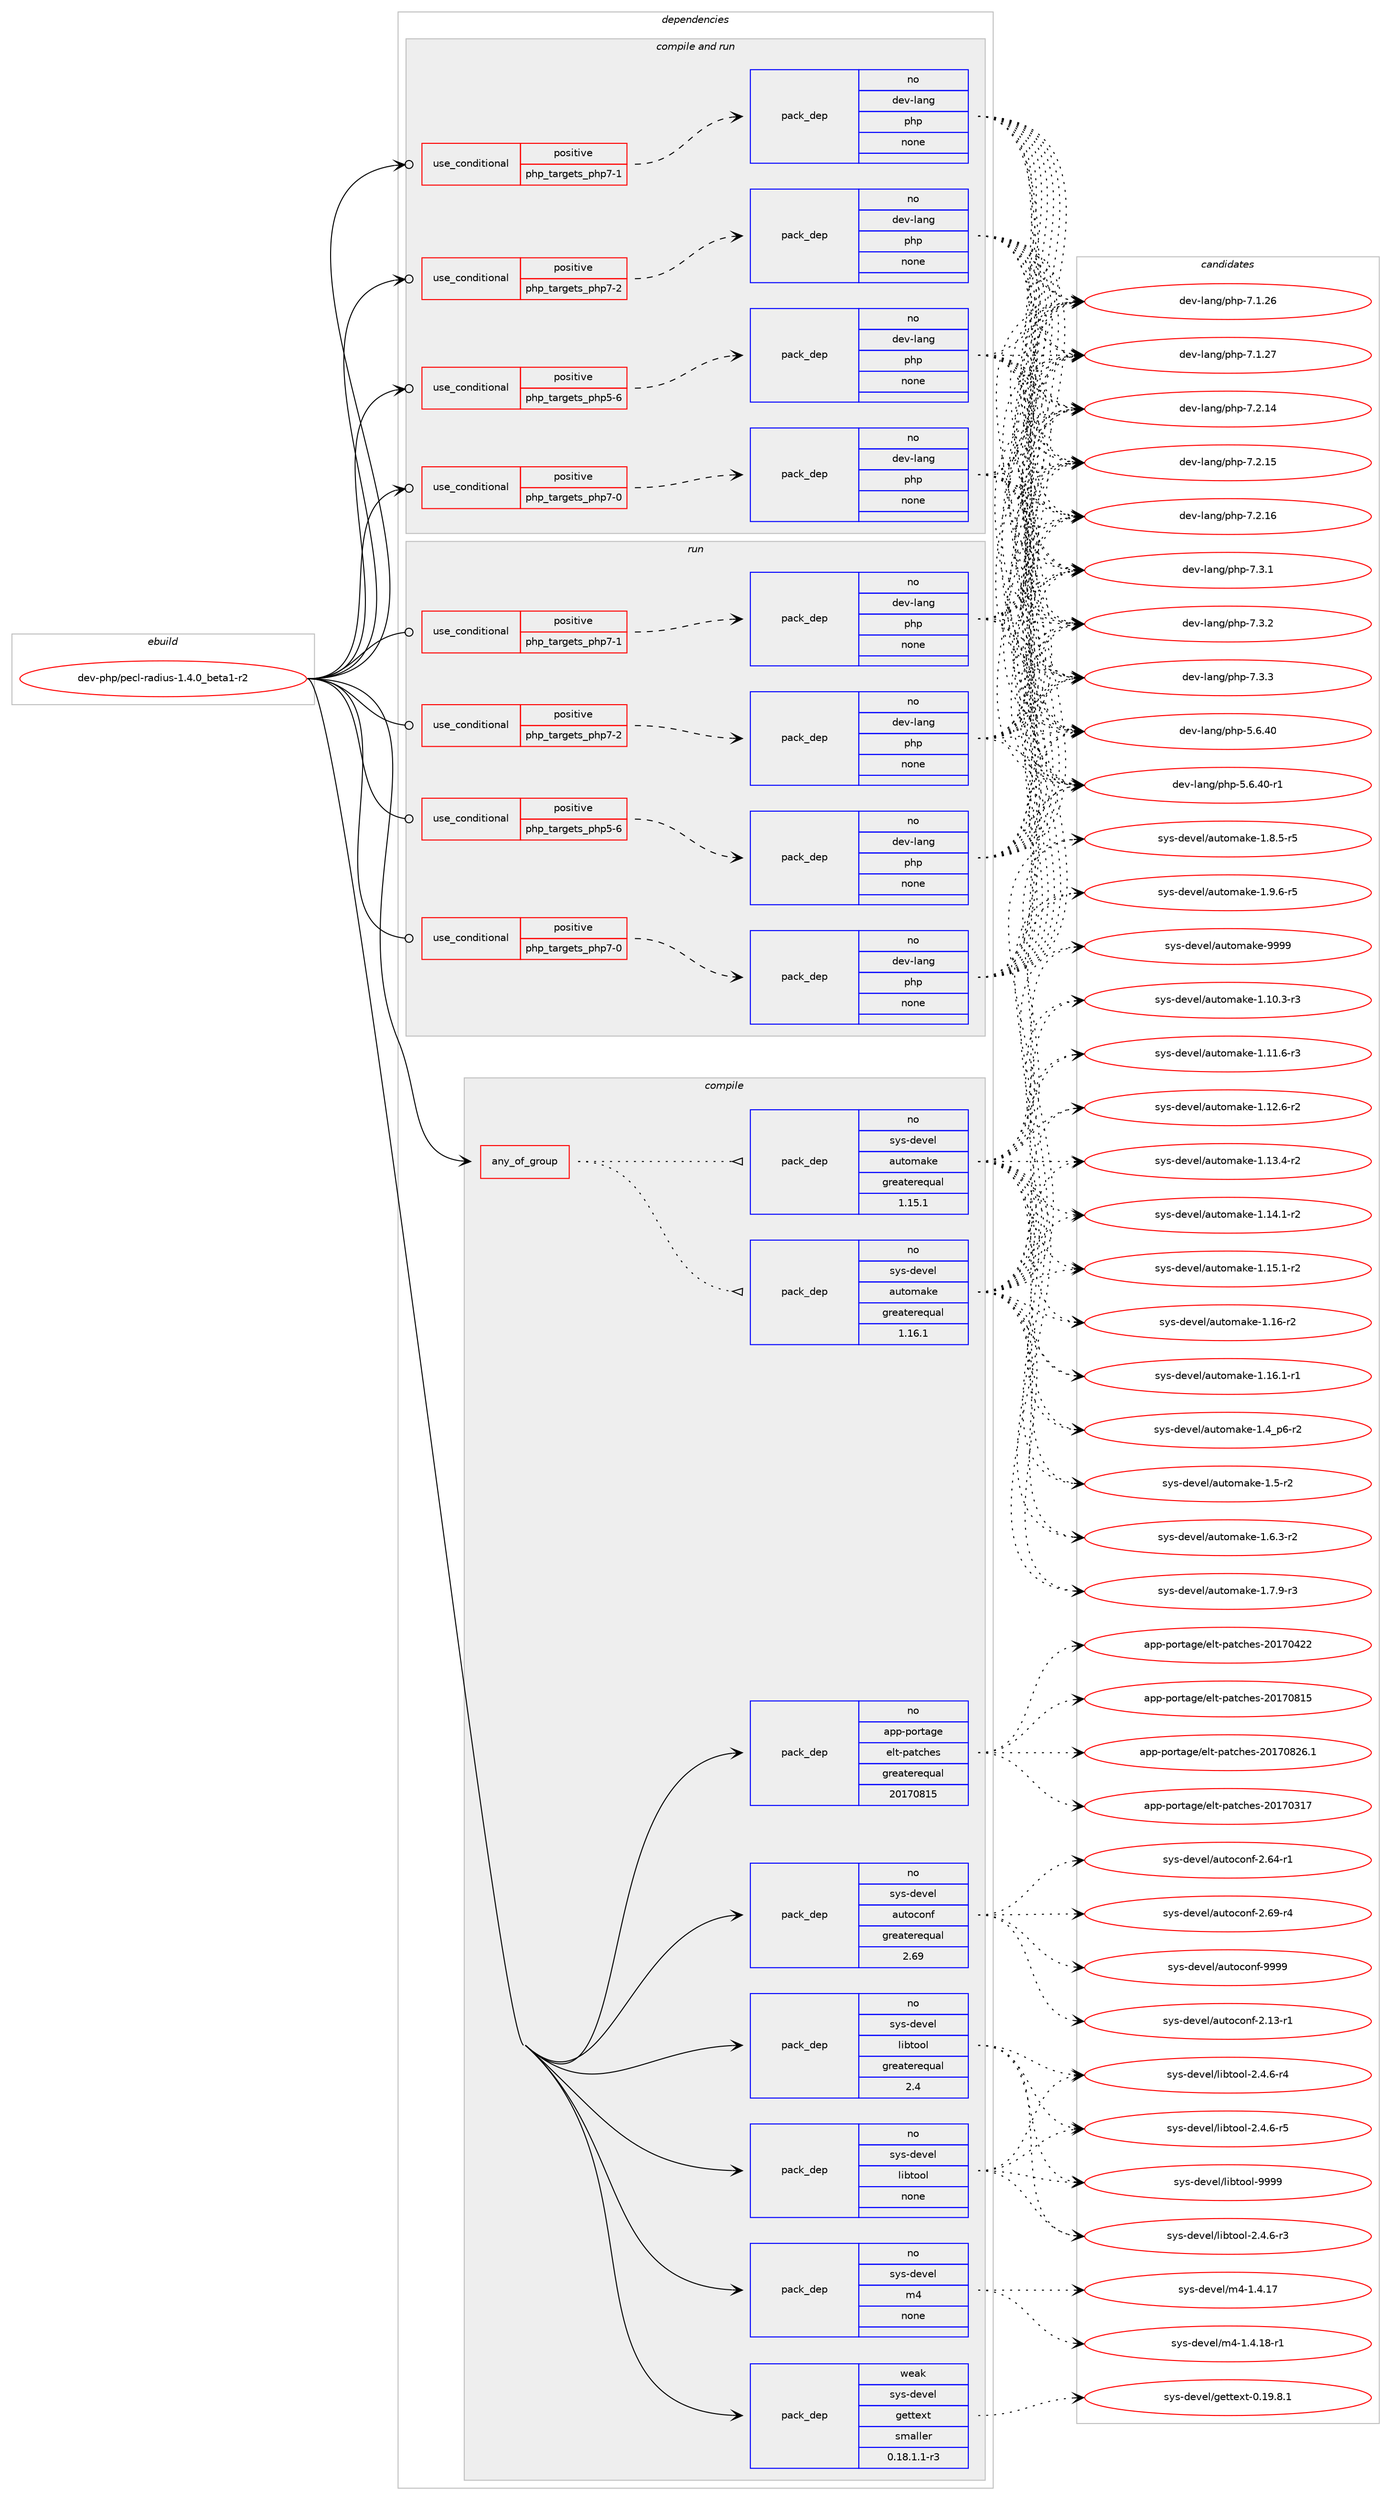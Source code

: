 digraph prolog {

# *************
# Graph options
# *************

newrank=true;
concentrate=true;
compound=true;
graph [rankdir=LR,fontname=Helvetica,fontsize=10,ranksep=1.5];#, ranksep=2.5, nodesep=0.2];
edge  [arrowhead=vee];
node  [fontname=Helvetica,fontsize=10];

# **********
# The ebuild
# **********

subgraph cluster_leftcol {
color=gray;
rank=same;
label=<<i>ebuild</i>>;
id [label="dev-php/pecl-radius-1.4.0_beta1-r2", color=red, width=4, href="../dev-php/pecl-radius-1.4.0_beta1-r2.svg"];
}

# ****************
# The dependencies
# ****************

subgraph cluster_midcol {
color=gray;
label=<<i>dependencies</i>>;
subgraph cluster_compile {
fillcolor="#eeeeee";
style=filled;
label=<<i>compile</i>>;
subgraph any22604 {
dependency1394961 [label=<<TABLE BORDER="0" CELLBORDER="1" CELLSPACING="0" CELLPADDING="4"><TR><TD CELLPADDING="10">any_of_group</TD></TR></TABLE>>, shape=none, color=red];subgraph pack1001973 {
dependency1394962 [label=<<TABLE BORDER="0" CELLBORDER="1" CELLSPACING="0" CELLPADDING="4" WIDTH="220"><TR><TD ROWSPAN="6" CELLPADDING="30">pack_dep</TD></TR><TR><TD WIDTH="110">no</TD></TR><TR><TD>sys-devel</TD></TR><TR><TD>automake</TD></TR><TR><TD>greaterequal</TD></TR><TR><TD>1.16.1</TD></TR></TABLE>>, shape=none, color=blue];
}
dependency1394961:e -> dependency1394962:w [weight=20,style="dotted",arrowhead="oinv"];
subgraph pack1001974 {
dependency1394963 [label=<<TABLE BORDER="0" CELLBORDER="1" CELLSPACING="0" CELLPADDING="4" WIDTH="220"><TR><TD ROWSPAN="6" CELLPADDING="30">pack_dep</TD></TR><TR><TD WIDTH="110">no</TD></TR><TR><TD>sys-devel</TD></TR><TR><TD>automake</TD></TR><TR><TD>greaterequal</TD></TR><TR><TD>1.15.1</TD></TR></TABLE>>, shape=none, color=blue];
}
dependency1394961:e -> dependency1394963:w [weight=20,style="dotted",arrowhead="oinv"];
}
id:e -> dependency1394961:w [weight=20,style="solid",arrowhead="vee"];
subgraph pack1001975 {
dependency1394964 [label=<<TABLE BORDER="0" CELLBORDER="1" CELLSPACING="0" CELLPADDING="4" WIDTH="220"><TR><TD ROWSPAN="6" CELLPADDING="30">pack_dep</TD></TR><TR><TD WIDTH="110">no</TD></TR><TR><TD>app-portage</TD></TR><TR><TD>elt-patches</TD></TR><TR><TD>greaterequal</TD></TR><TR><TD>20170815</TD></TR></TABLE>>, shape=none, color=blue];
}
id:e -> dependency1394964:w [weight=20,style="solid",arrowhead="vee"];
subgraph pack1001976 {
dependency1394965 [label=<<TABLE BORDER="0" CELLBORDER="1" CELLSPACING="0" CELLPADDING="4" WIDTH="220"><TR><TD ROWSPAN="6" CELLPADDING="30">pack_dep</TD></TR><TR><TD WIDTH="110">no</TD></TR><TR><TD>sys-devel</TD></TR><TR><TD>autoconf</TD></TR><TR><TD>greaterequal</TD></TR><TR><TD>2.69</TD></TR></TABLE>>, shape=none, color=blue];
}
id:e -> dependency1394965:w [weight=20,style="solid",arrowhead="vee"];
subgraph pack1001977 {
dependency1394966 [label=<<TABLE BORDER="0" CELLBORDER="1" CELLSPACING="0" CELLPADDING="4" WIDTH="220"><TR><TD ROWSPAN="6" CELLPADDING="30">pack_dep</TD></TR><TR><TD WIDTH="110">no</TD></TR><TR><TD>sys-devel</TD></TR><TR><TD>libtool</TD></TR><TR><TD>greaterequal</TD></TR><TR><TD>2.4</TD></TR></TABLE>>, shape=none, color=blue];
}
id:e -> dependency1394966:w [weight=20,style="solid",arrowhead="vee"];
subgraph pack1001978 {
dependency1394967 [label=<<TABLE BORDER="0" CELLBORDER="1" CELLSPACING="0" CELLPADDING="4" WIDTH="220"><TR><TD ROWSPAN="6" CELLPADDING="30">pack_dep</TD></TR><TR><TD WIDTH="110">no</TD></TR><TR><TD>sys-devel</TD></TR><TR><TD>libtool</TD></TR><TR><TD>none</TD></TR><TR><TD></TD></TR></TABLE>>, shape=none, color=blue];
}
id:e -> dependency1394967:w [weight=20,style="solid",arrowhead="vee"];
subgraph pack1001979 {
dependency1394968 [label=<<TABLE BORDER="0" CELLBORDER="1" CELLSPACING="0" CELLPADDING="4" WIDTH="220"><TR><TD ROWSPAN="6" CELLPADDING="30">pack_dep</TD></TR><TR><TD WIDTH="110">no</TD></TR><TR><TD>sys-devel</TD></TR><TR><TD>m4</TD></TR><TR><TD>none</TD></TR><TR><TD></TD></TR></TABLE>>, shape=none, color=blue];
}
id:e -> dependency1394968:w [weight=20,style="solid",arrowhead="vee"];
subgraph pack1001980 {
dependency1394969 [label=<<TABLE BORDER="0" CELLBORDER="1" CELLSPACING="0" CELLPADDING="4" WIDTH="220"><TR><TD ROWSPAN="6" CELLPADDING="30">pack_dep</TD></TR><TR><TD WIDTH="110">weak</TD></TR><TR><TD>sys-devel</TD></TR><TR><TD>gettext</TD></TR><TR><TD>smaller</TD></TR><TR><TD>0.18.1.1-r3</TD></TR></TABLE>>, shape=none, color=blue];
}
id:e -> dependency1394969:w [weight=20,style="solid",arrowhead="vee"];
}
subgraph cluster_compileandrun {
fillcolor="#eeeeee";
style=filled;
label=<<i>compile and run</i>>;
subgraph cond369819 {
dependency1394970 [label=<<TABLE BORDER="0" CELLBORDER="1" CELLSPACING="0" CELLPADDING="4"><TR><TD ROWSPAN="3" CELLPADDING="10">use_conditional</TD></TR><TR><TD>positive</TD></TR><TR><TD>php_targets_php5-6</TD></TR></TABLE>>, shape=none, color=red];
subgraph pack1001981 {
dependency1394971 [label=<<TABLE BORDER="0" CELLBORDER="1" CELLSPACING="0" CELLPADDING="4" WIDTH="220"><TR><TD ROWSPAN="6" CELLPADDING="30">pack_dep</TD></TR><TR><TD WIDTH="110">no</TD></TR><TR><TD>dev-lang</TD></TR><TR><TD>php</TD></TR><TR><TD>none</TD></TR><TR><TD></TD></TR></TABLE>>, shape=none, color=blue];
}
dependency1394970:e -> dependency1394971:w [weight=20,style="dashed",arrowhead="vee"];
}
id:e -> dependency1394970:w [weight=20,style="solid",arrowhead="odotvee"];
subgraph cond369820 {
dependency1394972 [label=<<TABLE BORDER="0" CELLBORDER="1" CELLSPACING="0" CELLPADDING="4"><TR><TD ROWSPAN="3" CELLPADDING="10">use_conditional</TD></TR><TR><TD>positive</TD></TR><TR><TD>php_targets_php7-0</TD></TR></TABLE>>, shape=none, color=red];
subgraph pack1001982 {
dependency1394973 [label=<<TABLE BORDER="0" CELLBORDER="1" CELLSPACING="0" CELLPADDING="4" WIDTH="220"><TR><TD ROWSPAN="6" CELLPADDING="30">pack_dep</TD></TR><TR><TD WIDTH="110">no</TD></TR><TR><TD>dev-lang</TD></TR><TR><TD>php</TD></TR><TR><TD>none</TD></TR><TR><TD></TD></TR></TABLE>>, shape=none, color=blue];
}
dependency1394972:e -> dependency1394973:w [weight=20,style="dashed",arrowhead="vee"];
}
id:e -> dependency1394972:w [weight=20,style="solid",arrowhead="odotvee"];
subgraph cond369821 {
dependency1394974 [label=<<TABLE BORDER="0" CELLBORDER="1" CELLSPACING="0" CELLPADDING="4"><TR><TD ROWSPAN="3" CELLPADDING="10">use_conditional</TD></TR><TR><TD>positive</TD></TR><TR><TD>php_targets_php7-1</TD></TR></TABLE>>, shape=none, color=red];
subgraph pack1001983 {
dependency1394975 [label=<<TABLE BORDER="0" CELLBORDER="1" CELLSPACING="0" CELLPADDING="4" WIDTH="220"><TR><TD ROWSPAN="6" CELLPADDING="30">pack_dep</TD></TR><TR><TD WIDTH="110">no</TD></TR><TR><TD>dev-lang</TD></TR><TR><TD>php</TD></TR><TR><TD>none</TD></TR><TR><TD></TD></TR></TABLE>>, shape=none, color=blue];
}
dependency1394974:e -> dependency1394975:w [weight=20,style="dashed",arrowhead="vee"];
}
id:e -> dependency1394974:w [weight=20,style="solid",arrowhead="odotvee"];
subgraph cond369822 {
dependency1394976 [label=<<TABLE BORDER="0" CELLBORDER="1" CELLSPACING="0" CELLPADDING="4"><TR><TD ROWSPAN="3" CELLPADDING="10">use_conditional</TD></TR><TR><TD>positive</TD></TR><TR><TD>php_targets_php7-2</TD></TR></TABLE>>, shape=none, color=red];
subgraph pack1001984 {
dependency1394977 [label=<<TABLE BORDER="0" CELLBORDER="1" CELLSPACING="0" CELLPADDING="4" WIDTH="220"><TR><TD ROWSPAN="6" CELLPADDING="30">pack_dep</TD></TR><TR><TD WIDTH="110">no</TD></TR><TR><TD>dev-lang</TD></TR><TR><TD>php</TD></TR><TR><TD>none</TD></TR><TR><TD></TD></TR></TABLE>>, shape=none, color=blue];
}
dependency1394976:e -> dependency1394977:w [weight=20,style="dashed",arrowhead="vee"];
}
id:e -> dependency1394976:w [weight=20,style="solid",arrowhead="odotvee"];
}
subgraph cluster_run {
fillcolor="#eeeeee";
style=filled;
label=<<i>run</i>>;
subgraph cond369823 {
dependency1394978 [label=<<TABLE BORDER="0" CELLBORDER="1" CELLSPACING="0" CELLPADDING="4"><TR><TD ROWSPAN="3" CELLPADDING="10">use_conditional</TD></TR><TR><TD>positive</TD></TR><TR><TD>php_targets_php5-6</TD></TR></TABLE>>, shape=none, color=red];
subgraph pack1001985 {
dependency1394979 [label=<<TABLE BORDER="0" CELLBORDER="1" CELLSPACING="0" CELLPADDING="4" WIDTH="220"><TR><TD ROWSPAN="6" CELLPADDING="30">pack_dep</TD></TR><TR><TD WIDTH="110">no</TD></TR><TR><TD>dev-lang</TD></TR><TR><TD>php</TD></TR><TR><TD>none</TD></TR><TR><TD></TD></TR></TABLE>>, shape=none, color=blue];
}
dependency1394978:e -> dependency1394979:w [weight=20,style="dashed",arrowhead="vee"];
}
id:e -> dependency1394978:w [weight=20,style="solid",arrowhead="odot"];
subgraph cond369824 {
dependency1394980 [label=<<TABLE BORDER="0" CELLBORDER="1" CELLSPACING="0" CELLPADDING="4"><TR><TD ROWSPAN="3" CELLPADDING="10">use_conditional</TD></TR><TR><TD>positive</TD></TR><TR><TD>php_targets_php7-0</TD></TR></TABLE>>, shape=none, color=red];
subgraph pack1001986 {
dependency1394981 [label=<<TABLE BORDER="0" CELLBORDER="1" CELLSPACING="0" CELLPADDING="4" WIDTH="220"><TR><TD ROWSPAN="6" CELLPADDING="30">pack_dep</TD></TR><TR><TD WIDTH="110">no</TD></TR><TR><TD>dev-lang</TD></TR><TR><TD>php</TD></TR><TR><TD>none</TD></TR><TR><TD></TD></TR></TABLE>>, shape=none, color=blue];
}
dependency1394980:e -> dependency1394981:w [weight=20,style="dashed",arrowhead="vee"];
}
id:e -> dependency1394980:w [weight=20,style="solid",arrowhead="odot"];
subgraph cond369825 {
dependency1394982 [label=<<TABLE BORDER="0" CELLBORDER="1" CELLSPACING="0" CELLPADDING="4"><TR><TD ROWSPAN="3" CELLPADDING="10">use_conditional</TD></TR><TR><TD>positive</TD></TR><TR><TD>php_targets_php7-1</TD></TR></TABLE>>, shape=none, color=red];
subgraph pack1001987 {
dependency1394983 [label=<<TABLE BORDER="0" CELLBORDER="1" CELLSPACING="0" CELLPADDING="4" WIDTH="220"><TR><TD ROWSPAN="6" CELLPADDING="30">pack_dep</TD></TR><TR><TD WIDTH="110">no</TD></TR><TR><TD>dev-lang</TD></TR><TR><TD>php</TD></TR><TR><TD>none</TD></TR><TR><TD></TD></TR></TABLE>>, shape=none, color=blue];
}
dependency1394982:e -> dependency1394983:w [weight=20,style="dashed",arrowhead="vee"];
}
id:e -> dependency1394982:w [weight=20,style="solid",arrowhead="odot"];
subgraph cond369826 {
dependency1394984 [label=<<TABLE BORDER="0" CELLBORDER="1" CELLSPACING="0" CELLPADDING="4"><TR><TD ROWSPAN="3" CELLPADDING="10">use_conditional</TD></TR><TR><TD>positive</TD></TR><TR><TD>php_targets_php7-2</TD></TR></TABLE>>, shape=none, color=red];
subgraph pack1001988 {
dependency1394985 [label=<<TABLE BORDER="0" CELLBORDER="1" CELLSPACING="0" CELLPADDING="4" WIDTH="220"><TR><TD ROWSPAN="6" CELLPADDING="30">pack_dep</TD></TR><TR><TD WIDTH="110">no</TD></TR><TR><TD>dev-lang</TD></TR><TR><TD>php</TD></TR><TR><TD>none</TD></TR><TR><TD></TD></TR></TABLE>>, shape=none, color=blue];
}
dependency1394984:e -> dependency1394985:w [weight=20,style="dashed",arrowhead="vee"];
}
id:e -> dependency1394984:w [weight=20,style="solid",arrowhead="odot"];
}
}

# **************
# The candidates
# **************

subgraph cluster_choices {
rank=same;
color=gray;
label=<<i>candidates</i>>;

subgraph choice1001973 {
color=black;
nodesep=1;
choice11512111545100101118101108479711711611110997107101454946494846514511451 [label="sys-devel/automake-1.10.3-r3", color=red, width=4,href="../sys-devel/automake-1.10.3-r3.svg"];
choice11512111545100101118101108479711711611110997107101454946494946544511451 [label="sys-devel/automake-1.11.6-r3", color=red, width=4,href="../sys-devel/automake-1.11.6-r3.svg"];
choice11512111545100101118101108479711711611110997107101454946495046544511450 [label="sys-devel/automake-1.12.6-r2", color=red, width=4,href="../sys-devel/automake-1.12.6-r2.svg"];
choice11512111545100101118101108479711711611110997107101454946495146524511450 [label="sys-devel/automake-1.13.4-r2", color=red, width=4,href="../sys-devel/automake-1.13.4-r2.svg"];
choice11512111545100101118101108479711711611110997107101454946495246494511450 [label="sys-devel/automake-1.14.1-r2", color=red, width=4,href="../sys-devel/automake-1.14.1-r2.svg"];
choice11512111545100101118101108479711711611110997107101454946495346494511450 [label="sys-devel/automake-1.15.1-r2", color=red, width=4,href="../sys-devel/automake-1.15.1-r2.svg"];
choice1151211154510010111810110847971171161111099710710145494649544511450 [label="sys-devel/automake-1.16-r2", color=red, width=4,href="../sys-devel/automake-1.16-r2.svg"];
choice11512111545100101118101108479711711611110997107101454946495446494511449 [label="sys-devel/automake-1.16.1-r1", color=red, width=4,href="../sys-devel/automake-1.16.1-r1.svg"];
choice115121115451001011181011084797117116111109971071014549465295112544511450 [label="sys-devel/automake-1.4_p6-r2", color=red, width=4,href="../sys-devel/automake-1.4_p6-r2.svg"];
choice11512111545100101118101108479711711611110997107101454946534511450 [label="sys-devel/automake-1.5-r2", color=red, width=4,href="../sys-devel/automake-1.5-r2.svg"];
choice115121115451001011181011084797117116111109971071014549465446514511450 [label="sys-devel/automake-1.6.3-r2", color=red, width=4,href="../sys-devel/automake-1.6.3-r2.svg"];
choice115121115451001011181011084797117116111109971071014549465546574511451 [label="sys-devel/automake-1.7.9-r3", color=red, width=4,href="../sys-devel/automake-1.7.9-r3.svg"];
choice115121115451001011181011084797117116111109971071014549465646534511453 [label="sys-devel/automake-1.8.5-r5", color=red, width=4,href="../sys-devel/automake-1.8.5-r5.svg"];
choice115121115451001011181011084797117116111109971071014549465746544511453 [label="sys-devel/automake-1.9.6-r5", color=red, width=4,href="../sys-devel/automake-1.9.6-r5.svg"];
choice115121115451001011181011084797117116111109971071014557575757 [label="sys-devel/automake-9999", color=red, width=4,href="../sys-devel/automake-9999.svg"];
dependency1394962:e -> choice11512111545100101118101108479711711611110997107101454946494846514511451:w [style=dotted,weight="100"];
dependency1394962:e -> choice11512111545100101118101108479711711611110997107101454946494946544511451:w [style=dotted,weight="100"];
dependency1394962:e -> choice11512111545100101118101108479711711611110997107101454946495046544511450:w [style=dotted,weight="100"];
dependency1394962:e -> choice11512111545100101118101108479711711611110997107101454946495146524511450:w [style=dotted,weight="100"];
dependency1394962:e -> choice11512111545100101118101108479711711611110997107101454946495246494511450:w [style=dotted,weight="100"];
dependency1394962:e -> choice11512111545100101118101108479711711611110997107101454946495346494511450:w [style=dotted,weight="100"];
dependency1394962:e -> choice1151211154510010111810110847971171161111099710710145494649544511450:w [style=dotted,weight="100"];
dependency1394962:e -> choice11512111545100101118101108479711711611110997107101454946495446494511449:w [style=dotted,weight="100"];
dependency1394962:e -> choice115121115451001011181011084797117116111109971071014549465295112544511450:w [style=dotted,weight="100"];
dependency1394962:e -> choice11512111545100101118101108479711711611110997107101454946534511450:w [style=dotted,weight="100"];
dependency1394962:e -> choice115121115451001011181011084797117116111109971071014549465446514511450:w [style=dotted,weight="100"];
dependency1394962:e -> choice115121115451001011181011084797117116111109971071014549465546574511451:w [style=dotted,weight="100"];
dependency1394962:e -> choice115121115451001011181011084797117116111109971071014549465646534511453:w [style=dotted,weight="100"];
dependency1394962:e -> choice115121115451001011181011084797117116111109971071014549465746544511453:w [style=dotted,weight="100"];
dependency1394962:e -> choice115121115451001011181011084797117116111109971071014557575757:w [style=dotted,weight="100"];
}
subgraph choice1001974 {
color=black;
nodesep=1;
choice11512111545100101118101108479711711611110997107101454946494846514511451 [label="sys-devel/automake-1.10.3-r3", color=red, width=4,href="../sys-devel/automake-1.10.3-r3.svg"];
choice11512111545100101118101108479711711611110997107101454946494946544511451 [label="sys-devel/automake-1.11.6-r3", color=red, width=4,href="../sys-devel/automake-1.11.6-r3.svg"];
choice11512111545100101118101108479711711611110997107101454946495046544511450 [label="sys-devel/automake-1.12.6-r2", color=red, width=4,href="../sys-devel/automake-1.12.6-r2.svg"];
choice11512111545100101118101108479711711611110997107101454946495146524511450 [label="sys-devel/automake-1.13.4-r2", color=red, width=4,href="../sys-devel/automake-1.13.4-r2.svg"];
choice11512111545100101118101108479711711611110997107101454946495246494511450 [label="sys-devel/automake-1.14.1-r2", color=red, width=4,href="../sys-devel/automake-1.14.1-r2.svg"];
choice11512111545100101118101108479711711611110997107101454946495346494511450 [label="sys-devel/automake-1.15.1-r2", color=red, width=4,href="../sys-devel/automake-1.15.1-r2.svg"];
choice1151211154510010111810110847971171161111099710710145494649544511450 [label="sys-devel/automake-1.16-r2", color=red, width=4,href="../sys-devel/automake-1.16-r2.svg"];
choice11512111545100101118101108479711711611110997107101454946495446494511449 [label="sys-devel/automake-1.16.1-r1", color=red, width=4,href="../sys-devel/automake-1.16.1-r1.svg"];
choice115121115451001011181011084797117116111109971071014549465295112544511450 [label="sys-devel/automake-1.4_p6-r2", color=red, width=4,href="../sys-devel/automake-1.4_p6-r2.svg"];
choice11512111545100101118101108479711711611110997107101454946534511450 [label="sys-devel/automake-1.5-r2", color=red, width=4,href="../sys-devel/automake-1.5-r2.svg"];
choice115121115451001011181011084797117116111109971071014549465446514511450 [label="sys-devel/automake-1.6.3-r2", color=red, width=4,href="../sys-devel/automake-1.6.3-r2.svg"];
choice115121115451001011181011084797117116111109971071014549465546574511451 [label="sys-devel/automake-1.7.9-r3", color=red, width=4,href="../sys-devel/automake-1.7.9-r3.svg"];
choice115121115451001011181011084797117116111109971071014549465646534511453 [label="sys-devel/automake-1.8.5-r5", color=red, width=4,href="../sys-devel/automake-1.8.5-r5.svg"];
choice115121115451001011181011084797117116111109971071014549465746544511453 [label="sys-devel/automake-1.9.6-r5", color=red, width=4,href="../sys-devel/automake-1.9.6-r5.svg"];
choice115121115451001011181011084797117116111109971071014557575757 [label="sys-devel/automake-9999", color=red, width=4,href="../sys-devel/automake-9999.svg"];
dependency1394963:e -> choice11512111545100101118101108479711711611110997107101454946494846514511451:w [style=dotted,weight="100"];
dependency1394963:e -> choice11512111545100101118101108479711711611110997107101454946494946544511451:w [style=dotted,weight="100"];
dependency1394963:e -> choice11512111545100101118101108479711711611110997107101454946495046544511450:w [style=dotted,weight="100"];
dependency1394963:e -> choice11512111545100101118101108479711711611110997107101454946495146524511450:w [style=dotted,weight="100"];
dependency1394963:e -> choice11512111545100101118101108479711711611110997107101454946495246494511450:w [style=dotted,weight="100"];
dependency1394963:e -> choice11512111545100101118101108479711711611110997107101454946495346494511450:w [style=dotted,weight="100"];
dependency1394963:e -> choice1151211154510010111810110847971171161111099710710145494649544511450:w [style=dotted,weight="100"];
dependency1394963:e -> choice11512111545100101118101108479711711611110997107101454946495446494511449:w [style=dotted,weight="100"];
dependency1394963:e -> choice115121115451001011181011084797117116111109971071014549465295112544511450:w [style=dotted,weight="100"];
dependency1394963:e -> choice11512111545100101118101108479711711611110997107101454946534511450:w [style=dotted,weight="100"];
dependency1394963:e -> choice115121115451001011181011084797117116111109971071014549465446514511450:w [style=dotted,weight="100"];
dependency1394963:e -> choice115121115451001011181011084797117116111109971071014549465546574511451:w [style=dotted,weight="100"];
dependency1394963:e -> choice115121115451001011181011084797117116111109971071014549465646534511453:w [style=dotted,weight="100"];
dependency1394963:e -> choice115121115451001011181011084797117116111109971071014549465746544511453:w [style=dotted,weight="100"];
dependency1394963:e -> choice115121115451001011181011084797117116111109971071014557575757:w [style=dotted,weight="100"];
}
subgraph choice1001975 {
color=black;
nodesep=1;
choice97112112451121111141169710310147101108116451129711699104101115455048495548514955 [label="app-portage/elt-patches-20170317", color=red, width=4,href="../app-portage/elt-patches-20170317.svg"];
choice97112112451121111141169710310147101108116451129711699104101115455048495548525050 [label="app-portage/elt-patches-20170422", color=red, width=4,href="../app-portage/elt-patches-20170422.svg"];
choice97112112451121111141169710310147101108116451129711699104101115455048495548564953 [label="app-portage/elt-patches-20170815", color=red, width=4,href="../app-portage/elt-patches-20170815.svg"];
choice971121124511211111411697103101471011081164511297116991041011154550484955485650544649 [label="app-portage/elt-patches-20170826.1", color=red, width=4,href="../app-portage/elt-patches-20170826.1.svg"];
dependency1394964:e -> choice97112112451121111141169710310147101108116451129711699104101115455048495548514955:w [style=dotted,weight="100"];
dependency1394964:e -> choice97112112451121111141169710310147101108116451129711699104101115455048495548525050:w [style=dotted,weight="100"];
dependency1394964:e -> choice97112112451121111141169710310147101108116451129711699104101115455048495548564953:w [style=dotted,weight="100"];
dependency1394964:e -> choice971121124511211111411697103101471011081164511297116991041011154550484955485650544649:w [style=dotted,weight="100"];
}
subgraph choice1001976 {
color=black;
nodesep=1;
choice1151211154510010111810110847971171161119911111010245504649514511449 [label="sys-devel/autoconf-2.13-r1", color=red, width=4,href="../sys-devel/autoconf-2.13-r1.svg"];
choice1151211154510010111810110847971171161119911111010245504654524511449 [label="sys-devel/autoconf-2.64-r1", color=red, width=4,href="../sys-devel/autoconf-2.64-r1.svg"];
choice1151211154510010111810110847971171161119911111010245504654574511452 [label="sys-devel/autoconf-2.69-r4", color=red, width=4,href="../sys-devel/autoconf-2.69-r4.svg"];
choice115121115451001011181011084797117116111991111101024557575757 [label="sys-devel/autoconf-9999", color=red, width=4,href="../sys-devel/autoconf-9999.svg"];
dependency1394965:e -> choice1151211154510010111810110847971171161119911111010245504649514511449:w [style=dotted,weight="100"];
dependency1394965:e -> choice1151211154510010111810110847971171161119911111010245504654524511449:w [style=dotted,weight="100"];
dependency1394965:e -> choice1151211154510010111810110847971171161119911111010245504654574511452:w [style=dotted,weight="100"];
dependency1394965:e -> choice115121115451001011181011084797117116111991111101024557575757:w [style=dotted,weight="100"];
}
subgraph choice1001977 {
color=black;
nodesep=1;
choice1151211154510010111810110847108105981161111111084550465246544511451 [label="sys-devel/libtool-2.4.6-r3", color=red, width=4,href="../sys-devel/libtool-2.4.6-r3.svg"];
choice1151211154510010111810110847108105981161111111084550465246544511452 [label="sys-devel/libtool-2.4.6-r4", color=red, width=4,href="../sys-devel/libtool-2.4.6-r4.svg"];
choice1151211154510010111810110847108105981161111111084550465246544511453 [label="sys-devel/libtool-2.4.6-r5", color=red, width=4,href="../sys-devel/libtool-2.4.6-r5.svg"];
choice1151211154510010111810110847108105981161111111084557575757 [label="sys-devel/libtool-9999", color=red, width=4,href="../sys-devel/libtool-9999.svg"];
dependency1394966:e -> choice1151211154510010111810110847108105981161111111084550465246544511451:w [style=dotted,weight="100"];
dependency1394966:e -> choice1151211154510010111810110847108105981161111111084550465246544511452:w [style=dotted,weight="100"];
dependency1394966:e -> choice1151211154510010111810110847108105981161111111084550465246544511453:w [style=dotted,weight="100"];
dependency1394966:e -> choice1151211154510010111810110847108105981161111111084557575757:w [style=dotted,weight="100"];
}
subgraph choice1001978 {
color=black;
nodesep=1;
choice1151211154510010111810110847108105981161111111084550465246544511451 [label="sys-devel/libtool-2.4.6-r3", color=red, width=4,href="../sys-devel/libtool-2.4.6-r3.svg"];
choice1151211154510010111810110847108105981161111111084550465246544511452 [label="sys-devel/libtool-2.4.6-r4", color=red, width=4,href="../sys-devel/libtool-2.4.6-r4.svg"];
choice1151211154510010111810110847108105981161111111084550465246544511453 [label="sys-devel/libtool-2.4.6-r5", color=red, width=4,href="../sys-devel/libtool-2.4.6-r5.svg"];
choice1151211154510010111810110847108105981161111111084557575757 [label="sys-devel/libtool-9999", color=red, width=4,href="../sys-devel/libtool-9999.svg"];
dependency1394967:e -> choice1151211154510010111810110847108105981161111111084550465246544511451:w [style=dotted,weight="100"];
dependency1394967:e -> choice1151211154510010111810110847108105981161111111084550465246544511452:w [style=dotted,weight="100"];
dependency1394967:e -> choice1151211154510010111810110847108105981161111111084550465246544511453:w [style=dotted,weight="100"];
dependency1394967:e -> choice1151211154510010111810110847108105981161111111084557575757:w [style=dotted,weight="100"];
}
subgraph choice1001979 {
color=black;
nodesep=1;
choice11512111545100101118101108471095245494652464955 [label="sys-devel/m4-1.4.17", color=red, width=4,href="../sys-devel/m4-1.4.17.svg"];
choice115121115451001011181011084710952454946524649564511449 [label="sys-devel/m4-1.4.18-r1", color=red, width=4,href="../sys-devel/m4-1.4.18-r1.svg"];
dependency1394968:e -> choice11512111545100101118101108471095245494652464955:w [style=dotted,weight="100"];
dependency1394968:e -> choice115121115451001011181011084710952454946524649564511449:w [style=dotted,weight="100"];
}
subgraph choice1001980 {
color=black;
nodesep=1;
choice1151211154510010111810110847103101116116101120116454846495746564649 [label="sys-devel/gettext-0.19.8.1", color=red, width=4,href="../sys-devel/gettext-0.19.8.1.svg"];
dependency1394969:e -> choice1151211154510010111810110847103101116116101120116454846495746564649:w [style=dotted,weight="100"];
}
subgraph choice1001981 {
color=black;
nodesep=1;
choice10010111845108971101034711210411245534654465248 [label="dev-lang/php-5.6.40", color=red, width=4,href="../dev-lang/php-5.6.40.svg"];
choice100101118451089711010347112104112455346544652484511449 [label="dev-lang/php-5.6.40-r1", color=red, width=4,href="../dev-lang/php-5.6.40-r1.svg"];
choice10010111845108971101034711210411245554649465054 [label="dev-lang/php-7.1.26", color=red, width=4,href="../dev-lang/php-7.1.26.svg"];
choice10010111845108971101034711210411245554649465055 [label="dev-lang/php-7.1.27", color=red, width=4,href="../dev-lang/php-7.1.27.svg"];
choice10010111845108971101034711210411245554650464952 [label="dev-lang/php-7.2.14", color=red, width=4,href="../dev-lang/php-7.2.14.svg"];
choice10010111845108971101034711210411245554650464953 [label="dev-lang/php-7.2.15", color=red, width=4,href="../dev-lang/php-7.2.15.svg"];
choice10010111845108971101034711210411245554650464954 [label="dev-lang/php-7.2.16", color=red, width=4,href="../dev-lang/php-7.2.16.svg"];
choice100101118451089711010347112104112455546514649 [label="dev-lang/php-7.3.1", color=red, width=4,href="../dev-lang/php-7.3.1.svg"];
choice100101118451089711010347112104112455546514650 [label="dev-lang/php-7.3.2", color=red, width=4,href="../dev-lang/php-7.3.2.svg"];
choice100101118451089711010347112104112455546514651 [label="dev-lang/php-7.3.3", color=red, width=4,href="../dev-lang/php-7.3.3.svg"];
dependency1394971:e -> choice10010111845108971101034711210411245534654465248:w [style=dotted,weight="100"];
dependency1394971:e -> choice100101118451089711010347112104112455346544652484511449:w [style=dotted,weight="100"];
dependency1394971:e -> choice10010111845108971101034711210411245554649465054:w [style=dotted,weight="100"];
dependency1394971:e -> choice10010111845108971101034711210411245554649465055:w [style=dotted,weight="100"];
dependency1394971:e -> choice10010111845108971101034711210411245554650464952:w [style=dotted,weight="100"];
dependency1394971:e -> choice10010111845108971101034711210411245554650464953:w [style=dotted,weight="100"];
dependency1394971:e -> choice10010111845108971101034711210411245554650464954:w [style=dotted,weight="100"];
dependency1394971:e -> choice100101118451089711010347112104112455546514649:w [style=dotted,weight="100"];
dependency1394971:e -> choice100101118451089711010347112104112455546514650:w [style=dotted,weight="100"];
dependency1394971:e -> choice100101118451089711010347112104112455546514651:w [style=dotted,weight="100"];
}
subgraph choice1001982 {
color=black;
nodesep=1;
choice10010111845108971101034711210411245534654465248 [label="dev-lang/php-5.6.40", color=red, width=4,href="../dev-lang/php-5.6.40.svg"];
choice100101118451089711010347112104112455346544652484511449 [label="dev-lang/php-5.6.40-r1", color=red, width=4,href="../dev-lang/php-5.6.40-r1.svg"];
choice10010111845108971101034711210411245554649465054 [label="dev-lang/php-7.1.26", color=red, width=4,href="../dev-lang/php-7.1.26.svg"];
choice10010111845108971101034711210411245554649465055 [label="dev-lang/php-7.1.27", color=red, width=4,href="../dev-lang/php-7.1.27.svg"];
choice10010111845108971101034711210411245554650464952 [label="dev-lang/php-7.2.14", color=red, width=4,href="../dev-lang/php-7.2.14.svg"];
choice10010111845108971101034711210411245554650464953 [label="dev-lang/php-7.2.15", color=red, width=4,href="../dev-lang/php-7.2.15.svg"];
choice10010111845108971101034711210411245554650464954 [label="dev-lang/php-7.2.16", color=red, width=4,href="../dev-lang/php-7.2.16.svg"];
choice100101118451089711010347112104112455546514649 [label="dev-lang/php-7.3.1", color=red, width=4,href="../dev-lang/php-7.3.1.svg"];
choice100101118451089711010347112104112455546514650 [label="dev-lang/php-7.3.2", color=red, width=4,href="../dev-lang/php-7.3.2.svg"];
choice100101118451089711010347112104112455546514651 [label="dev-lang/php-7.3.3", color=red, width=4,href="../dev-lang/php-7.3.3.svg"];
dependency1394973:e -> choice10010111845108971101034711210411245534654465248:w [style=dotted,weight="100"];
dependency1394973:e -> choice100101118451089711010347112104112455346544652484511449:w [style=dotted,weight="100"];
dependency1394973:e -> choice10010111845108971101034711210411245554649465054:w [style=dotted,weight="100"];
dependency1394973:e -> choice10010111845108971101034711210411245554649465055:w [style=dotted,weight="100"];
dependency1394973:e -> choice10010111845108971101034711210411245554650464952:w [style=dotted,weight="100"];
dependency1394973:e -> choice10010111845108971101034711210411245554650464953:w [style=dotted,weight="100"];
dependency1394973:e -> choice10010111845108971101034711210411245554650464954:w [style=dotted,weight="100"];
dependency1394973:e -> choice100101118451089711010347112104112455546514649:w [style=dotted,weight="100"];
dependency1394973:e -> choice100101118451089711010347112104112455546514650:w [style=dotted,weight="100"];
dependency1394973:e -> choice100101118451089711010347112104112455546514651:w [style=dotted,weight="100"];
}
subgraph choice1001983 {
color=black;
nodesep=1;
choice10010111845108971101034711210411245534654465248 [label="dev-lang/php-5.6.40", color=red, width=4,href="../dev-lang/php-5.6.40.svg"];
choice100101118451089711010347112104112455346544652484511449 [label="dev-lang/php-5.6.40-r1", color=red, width=4,href="../dev-lang/php-5.6.40-r1.svg"];
choice10010111845108971101034711210411245554649465054 [label="dev-lang/php-7.1.26", color=red, width=4,href="../dev-lang/php-7.1.26.svg"];
choice10010111845108971101034711210411245554649465055 [label="dev-lang/php-7.1.27", color=red, width=4,href="../dev-lang/php-7.1.27.svg"];
choice10010111845108971101034711210411245554650464952 [label="dev-lang/php-7.2.14", color=red, width=4,href="../dev-lang/php-7.2.14.svg"];
choice10010111845108971101034711210411245554650464953 [label="dev-lang/php-7.2.15", color=red, width=4,href="../dev-lang/php-7.2.15.svg"];
choice10010111845108971101034711210411245554650464954 [label="dev-lang/php-7.2.16", color=red, width=4,href="../dev-lang/php-7.2.16.svg"];
choice100101118451089711010347112104112455546514649 [label="dev-lang/php-7.3.1", color=red, width=4,href="../dev-lang/php-7.3.1.svg"];
choice100101118451089711010347112104112455546514650 [label="dev-lang/php-7.3.2", color=red, width=4,href="../dev-lang/php-7.3.2.svg"];
choice100101118451089711010347112104112455546514651 [label="dev-lang/php-7.3.3", color=red, width=4,href="../dev-lang/php-7.3.3.svg"];
dependency1394975:e -> choice10010111845108971101034711210411245534654465248:w [style=dotted,weight="100"];
dependency1394975:e -> choice100101118451089711010347112104112455346544652484511449:w [style=dotted,weight="100"];
dependency1394975:e -> choice10010111845108971101034711210411245554649465054:w [style=dotted,weight="100"];
dependency1394975:e -> choice10010111845108971101034711210411245554649465055:w [style=dotted,weight="100"];
dependency1394975:e -> choice10010111845108971101034711210411245554650464952:w [style=dotted,weight="100"];
dependency1394975:e -> choice10010111845108971101034711210411245554650464953:w [style=dotted,weight="100"];
dependency1394975:e -> choice10010111845108971101034711210411245554650464954:w [style=dotted,weight="100"];
dependency1394975:e -> choice100101118451089711010347112104112455546514649:w [style=dotted,weight="100"];
dependency1394975:e -> choice100101118451089711010347112104112455546514650:w [style=dotted,weight="100"];
dependency1394975:e -> choice100101118451089711010347112104112455546514651:w [style=dotted,weight="100"];
}
subgraph choice1001984 {
color=black;
nodesep=1;
choice10010111845108971101034711210411245534654465248 [label="dev-lang/php-5.6.40", color=red, width=4,href="../dev-lang/php-5.6.40.svg"];
choice100101118451089711010347112104112455346544652484511449 [label="dev-lang/php-5.6.40-r1", color=red, width=4,href="../dev-lang/php-5.6.40-r1.svg"];
choice10010111845108971101034711210411245554649465054 [label="dev-lang/php-7.1.26", color=red, width=4,href="../dev-lang/php-7.1.26.svg"];
choice10010111845108971101034711210411245554649465055 [label="dev-lang/php-7.1.27", color=red, width=4,href="../dev-lang/php-7.1.27.svg"];
choice10010111845108971101034711210411245554650464952 [label="dev-lang/php-7.2.14", color=red, width=4,href="../dev-lang/php-7.2.14.svg"];
choice10010111845108971101034711210411245554650464953 [label="dev-lang/php-7.2.15", color=red, width=4,href="../dev-lang/php-7.2.15.svg"];
choice10010111845108971101034711210411245554650464954 [label="dev-lang/php-7.2.16", color=red, width=4,href="../dev-lang/php-7.2.16.svg"];
choice100101118451089711010347112104112455546514649 [label="dev-lang/php-7.3.1", color=red, width=4,href="../dev-lang/php-7.3.1.svg"];
choice100101118451089711010347112104112455546514650 [label="dev-lang/php-7.3.2", color=red, width=4,href="../dev-lang/php-7.3.2.svg"];
choice100101118451089711010347112104112455546514651 [label="dev-lang/php-7.3.3", color=red, width=4,href="../dev-lang/php-7.3.3.svg"];
dependency1394977:e -> choice10010111845108971101034711210411245534654465248:w [style=dotted,weight="100"];
dependency1394977:e -> choice100101118451089711010347112104112455346544652484511449:w [style=dotted,weight="100"];
dependency1394977:e -> choice10010111845108971101034711210411245554649465054:w [style=dotted,weight="100"];
dependency1394977:e -> choice10010111845108971101034711210411245554649465055:w [style=dotted,weight="100"];
dependency1394977:e -> choice10010111845108971101034711210411245554650464952:w [style=dotted,weight="100"];
dependency1394977:e -> choice10010111845108971101034711210411245554650464953:w [style=dotted,weight="100"];
dependency1394977:e -> choice10010111845108971101034711210411245554650464954:w [style=dotted,weight="100"];
dependency1394977:e -> choice100101118451089711010347112104112455546514649:w [style=dotted,weight="100"];
dependency1394977:e -> choice100101118451089711010347112104112455546514650:w [style=dotted,weight="100"];
dependency1394977:e -> choice100101118451089711010347112104112455546514651:w [style=dotted,weight="100"];
}
subgraph choice1001985 {
color=black;
nodesep=1;
choice10010111845108971101034711210411245534654465248 [label="dev-lang/php-5.6.40", color=red, width=4,href="../dev-lang/php-5.6.40.svg"];
choice100101118451089711010347112104112455346544652484511449 [label="dev-lang/php-5.6.40-r1", color=red, width=4,href="../dev-lang/php-5.6.40-r1.svg"];
choice10010111845108971101034711210411245554649465054 [label="dev-lang/php-7.1.26", color=red, width=4,href="../dev-lang/php-7.1.26.svg"];
choice10010111845108971101034711210411245554649465055 [label="dev-lang/php-7.1.27", color=red, width=4,href="../dev-lang/php-7.1.27.svg"];
choice10010111845108971101034711210411245554650464952 [label="dev-lang/php-7.2.14", color=red, width=4,href="../dev-lang/php-7.2.14.svg"];
choice10010111845108971101034711210411245554650464953 [label="dev-lang/php-7.2.15", color=red, width=4,href="../dev-lang/php-7.2.15.svg"];
choice10010111845108971101034711210411245554650464954 [label="dev-lang/php-7.2.16", color=red, width=4,href="../dev-lang/php-7.2.16.svg"];
choice100101118451089711010347112104112455546514649 [label="dev-lang/php-7.3.1", color=red, width=4,href="../dev-lang/php-7.3.1.svg"];
choice100101118451089711010347112104112455546514650 [label="dev-lang/php-7.3.2", color=red, width=4,href="../dev-lang/php-7.3.2.svg"];
choice100101118451089711010347112104112455546514651 [label="dev-lang/php-7.3.3", color=red, width=4,href="../dev-lang/php-7.3.3.svg"];
dependency1394979:e -> choice10010111845108971101034711210411245534654465248:w [style=dotted,weight="100"];
dependency1394979:e -> choice100101118451089711010347112104112455346544652484511449:w [style=dotted,weight="100"];
dependency1394979:e -> choice10010111845108971101034711210411245554649465054:w [style=dotted,weight="100"];
dependency1394979:e -> choice10010111845108971101034711210411245554649465055:w [style=dotted,weight="100"];
dependency1394979:e -> choice10010111845108971101034711210411245554650464952:w [style=dotted,weight="100"];
dependency1394979:e -> choice10010111845108971101034711210411245554650464953:w [style=dotted,weight="100"];
dependency1394979:e -> choice10010111845108971101034711210411245554650464954:w [style=dotted,weight="100"];
dependency1394979:e -> choice100101118451089711010347112104112455546514649:w [style=dotted,weight="100"];
dependency1394979:e -> choice100101118451089711010347112104112455546514650:w [style=dotted,weight="100"];
dependency1394979:e -> choice100101118451089711010347112104112455546514651:w [style=dotted,weight="100"];
}
subgraph choice1001986 {
color=black;
nodesep=1;
choice10010111845108971101034711210411245534654465248 [label="dev-lang/php-5.6.40", color=red, width=4,href="../dev-lang/php-5.6.40.svg"];
choice100101118451089711010347112104112455346544652484511449 [label="dev-lang/php-5.6.40-r1", color=red, width=4,href="../dev-lang/php-5.6.40-r1.svg"];
choice10010111845108971101034711210411245554649465054 [label="dev-lang/php-7.1.26", color=red, width=4,href="../dev-lang/php-7.1.26.svg"];
choice10010111845108971101034711210411245554649465055 [label="dev-lang/php-7.1.27", color=red, width=4,href="../dev-lang/php-7.1.27.svg"];
choice10010111845108971101034711210411245554650464952 [label="dev-lang/php-7.2.14", color=red, width=4,href="../dev-lang/php-7.2.14.svg"];
choice10010111845108971101034711210411245554650464953 [label="dev-lang/php-7.2.15", color=red, width=4,href="../dev-lang/php-7.2.15.svg"];
choice10010111845108971101034711210411245554650464954 [label="dev-lang/php-7.2.16", color=red, width=4,href="../dev-lang/php-7.2.16.svg"];
choice100101118451089711010347112104112455546514649 [label="dev-lang/php-7.3.1", color=red, width=4,href="../dev-lang/php-7.3.1.svg"];
choice100101118451089711010347112104112455546514650 [label="dev-lang/php-7.3.2", color=red, width=4,href="../dev-lang/php-7.3.2.svg"];
choice100101118451089711010347112104112455546514651 [label="dev-lang/php-7.3.3", color=red, width=4,href="../dev-lang/php-7.3.3.svg"];
dependency1394981:e -> choice10010111845108971101034711210411245534654465248:w [style=dotted,weight="100"];
dependency1394981:e -> choice100101118451089711010347112104112455346544652484511449:w [style=dotted,weight="100"];
dependency1394981:e -> choice10010111845108971101034711210411245554649465054:w [style=dotted,weight="100"];
dependency1394981:e -> choice10010111845108971101034711210411245554649465055:w [style=dotted,weight="100"];
dependency1394981:e -> choice10010111845108971101034711210411245554650464952:w [style=dotted,weight="100"];
dependency1394981:e -> choice10010111845108971101034711210411245554650464953:w [style=dotted,weight="100"];
dependency1394981:e -> choice10010111845108971101034711210411245554650464954:w [style=dotted,weight="100"];
dependency1394981:e -> choice100101118451089711010347112104112455546514649:w [style=dotted,weight="100"];
dependency1394981:e -> choice100101118451089711010347112104112455546514650:w [style=dotted,weight="100"];
dependency1394981:e -> choice100101118451089711010347112104112455546514651:w [style=dotted,weight="100"];
}
subgraph choice1001987 {
color=black;
nodesep=1;
choice10010111845108971101034711210411245534654465248 [label="dev-lang/php-5.6.40", color=red, width=4,href="../dev-lang/php-5.6.40.svg"];
choice100101118451089711010347112104112455346544652484511449 [label="dev-lang/php-5.6.40-r1", color=red, width=4,href="../dev-lang/php-5.6.40-r1.svg"];
choice10010111845108971101034711210411245554649465054 [label="dev-lang/php-7.1.26", color=red, width=4,href="../dev-lang/php-7.1.26.svg"];
choice10010111845108971101034711210411245554649465055 [label="dev-lang/php-7.1.27", color=red, width=4,href="../dev-lang/php-7.1.27.svg"];
choice10010111845108971101034711210411245554650464952 [label="dev-lang/php-7.2.14", color=red, width=4,href="../dev-lang/php-7.2.14.svg"];
choice10010111845108971101034711210411245554650464953 [label="dev-lang/php-7.2.15", color=red, width=4,href="../dev-lang/php-7.2.15.svg"];
choice10010111845108971101034711210411245554650464954 [label="dev-lang/php-7.2.16", color=red, width=4,href="../dev-lang/php-7.2.16.svg"];
choice100101118451089711010347112104112455546514649 [label="dev-lang/php-7.3.1", color=red, width=4,href="../dev-lang/php-7.3.1.svg"];
choice100101118451089711010347112104112455546514650 [label="dev-lang/php-7.3.2", color=red, width=4,href="../dev-lang/php-7.3.2.svg"];
choice100101118451089711010347112104112455546514651 [label="dev-lang/php-7.3.3", color=red, width=4,href="../dev-lang/php-7.3.3.svg"];
dependency1394983:e -> choice10010111845108971101034711210411245534654465248:w [style=dotted,weight="100"];
dependency1394983:e -> choice100101118451089711010347112104112455346544652484511449:w [style=dotted,weight="100"];
dependency1394983:e -> choice10010111845108971101034711210411245554649465054:w [style=dotted,weight="100"];
dependency1394983:e -> choice10010111845108971101034711210411245554649465055:w [style=dotted,weight="100"];
dependency1394983:e -> choice10010111845108971101034711210411245554650464952:w [style=dotted,weight="100"];
dependency1394983:e -> choice10010111845108971101034711210411245554650464953:w [style=dotted,weight="100"];
dependency1394983:e -> choice10010111845108971101034711210411245554650464954:w [style=dotted,weight="100"];
dependency1394983:e -> choice100101118451089711010347112104112455546514649:w [style=dotted,weight="100"];
dependency1394983:e -> choice100101118451089711010347112104112455546514650:w [style=dotted,weight="100"];
dependency1394983:e -> choice100101118451089711010347112104112455546514651:w [style=dotted,weight="100"];
}
subgraph choice1001988 {
color=black;
nodesep=1;
choice10010111845108971101034711210411245534654465248 [label="dev-lang/php-5.6.40", color=red, width=4,href="../dev-lang/php-5.6.40.svg"];
choice100101118451089711010347112104112455346544652484511449 [label="dev-lang/php-5.6.40-r1", color=red, width=4,href="../dev-lang/php-5.6.40-r1.svg"];
choice10010111845108971101034711210411245554649465054 [label="dev-lang/php-7.1.26", color=red, width=4,href="../dev-lang/php-7.1.26.svg"];
choice10010111845108971101034711210411245554649465055 [label="dev-lang/php-7.1.27", color=red, width=4,href="../dev-lang/php-7.1.27.svg"];
choice10010111845108971101034711210411245554650464952 [label="dev-lang/php-7.2.14", color=red, width=4,href="../dev-lang/php-7.2.14.svg"];
choice10010111845108971101034711210411245554650464953 [label="dev-lang/php-7.2.15", color=red, width=4,href="../dev-lang/php-7.2.15.svg"];
choice10010111845108971101034711210411245554650464954 [label="dev-lang/php-7.2.16", color=red, width=4,href="../dev-lang/php-7.2.16.svg"];
choice100101118451089711010347112104112455546514649 [label="dev-lang/php-7.3.1", color=red, width=4,href="../dev-lang/php-7.3.1.svg"];
choice100101118451089711010347112104112455546514650 [label="dev-lang/php-7.3.2", color=red, width=4,href="../dev-lang/php-7.3.2.svg"];
choice100101118451089711010347112104112455546514651 [label="dev-lang/php-7.3.3", color=red, width=4,href="../dev-lang/php-7.3.3.svg"];
dependency1394985:e -> choice10010111845108971101034711210411245534654465248:w [style=dotted,weight="100"];
dependency1394985:e -> choice100101118451089711010347112104112455346544652484511449:w [style=dotted,weight="100"];
dependency1394985:e -> choice10010111845108971101034711210411245554649465054:w [style=dotted,weight="100"];
dependency1394985:e -> choice10010111845108971101034711210411245554649465055:w [style=dotted,weight="100"];
dependency1394985:e -> choice10010111845108971101034711210411245554650464952:w [style=dotted,weight="100"];
dependency1394985:e -> choice10010111845108971101034711210411245554650464953:w [style=dotted,weight="100"];
dependency1394985:e -> choice10010111845108971101034711210411245554650464954:w [style=dotted,weight="100"];
dependency1394985:e -> choice100101118451089711010347112104112455546514649:w [style=dotted,weight="100"];
dependency1394985:e -> choice100101118451089711010347112104112455546514650:w [style=dotted,weight="100"];
dependency1394985:e -> choice100101118451089711010347112104112455546514651:w [style=dotted,weight="100"];
}
}

}
